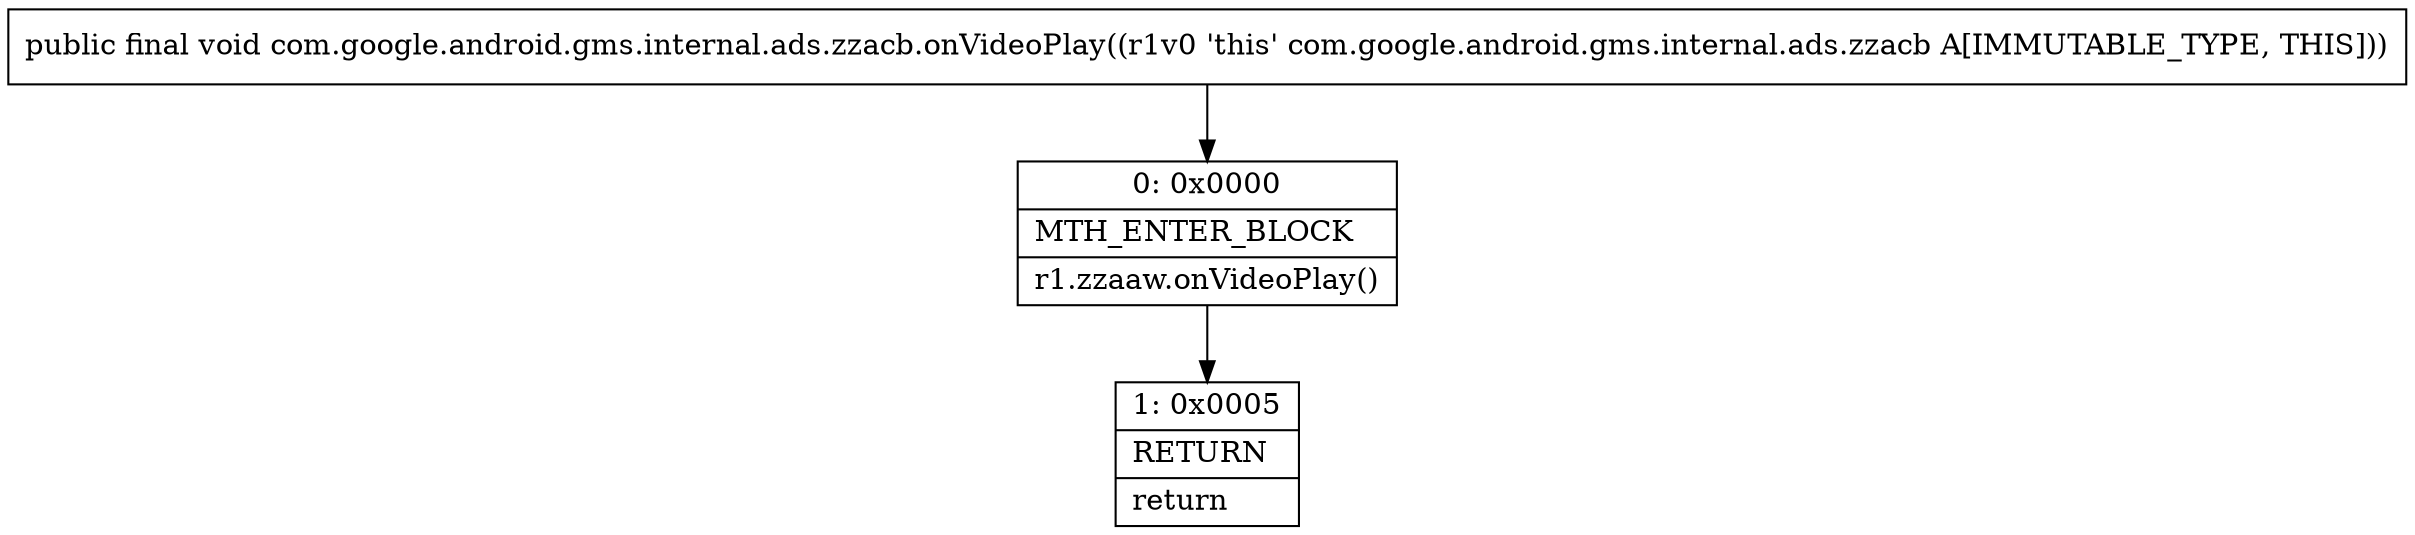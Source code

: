 digraph "CFG forcom.google.android.gms.internal.ads.zzacb.onVideoPlay()V" {
Node_0 [shape=record,label="{0\:\ 0x0000|MTH_ENTER_BLOCK\l|r1.zzaaw.onVideoPlay()\l}"];
Node_1 [shape=record,label="{1\:\ 0x0005|RETURN\l|return\l}"];
MethodNode[shape=record,label="{public final void com.google.android.gms.internal.ads.zzacb.onVideoPlay((r1v0 'this' com.google.android.gms.internal.ads.zzacb A[IMMUTABLE_TYPE, THIS])) }"];
MethodNode -> Node_0;
Node_0 -> Node_1;
}

